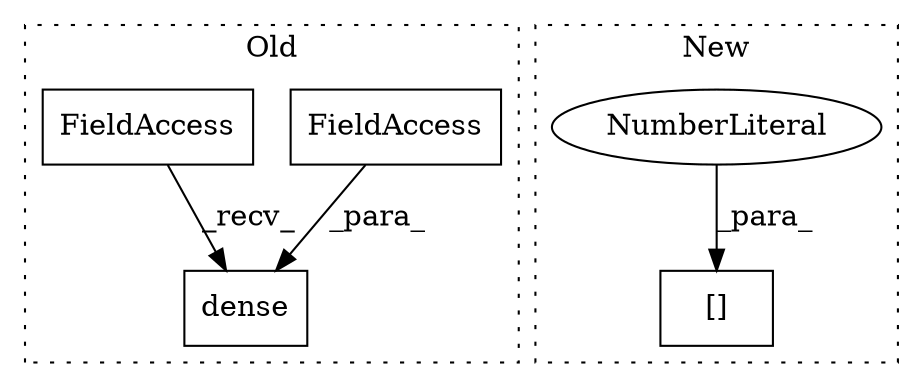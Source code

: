 digraph G {
subgraph cluster0 {
1 [label="dense" a="32" s="3207,3248" l="6,1" shape="box"];
3 [label="FieldAccess" a="22" s="3220" l="16" shape="box"];
4 [label="FieldAccess" a="22" s="3189" l="17" shape="box"];
label = "Old";
style="dotted";
}
subgraph cluster1 {
2 [label="[]" a="2" s="1081,1111" l="29,1" shape="box"];
5 [label="NumberLiteral" a="34" s="1110" l="1" shape="ellipse"];
label = "New";
style="dotted";
}
3 -> 1 [label="_para_"];
4 -> 1 [label="_recv_"];
5 -> 2 [label="_para_"];
}
